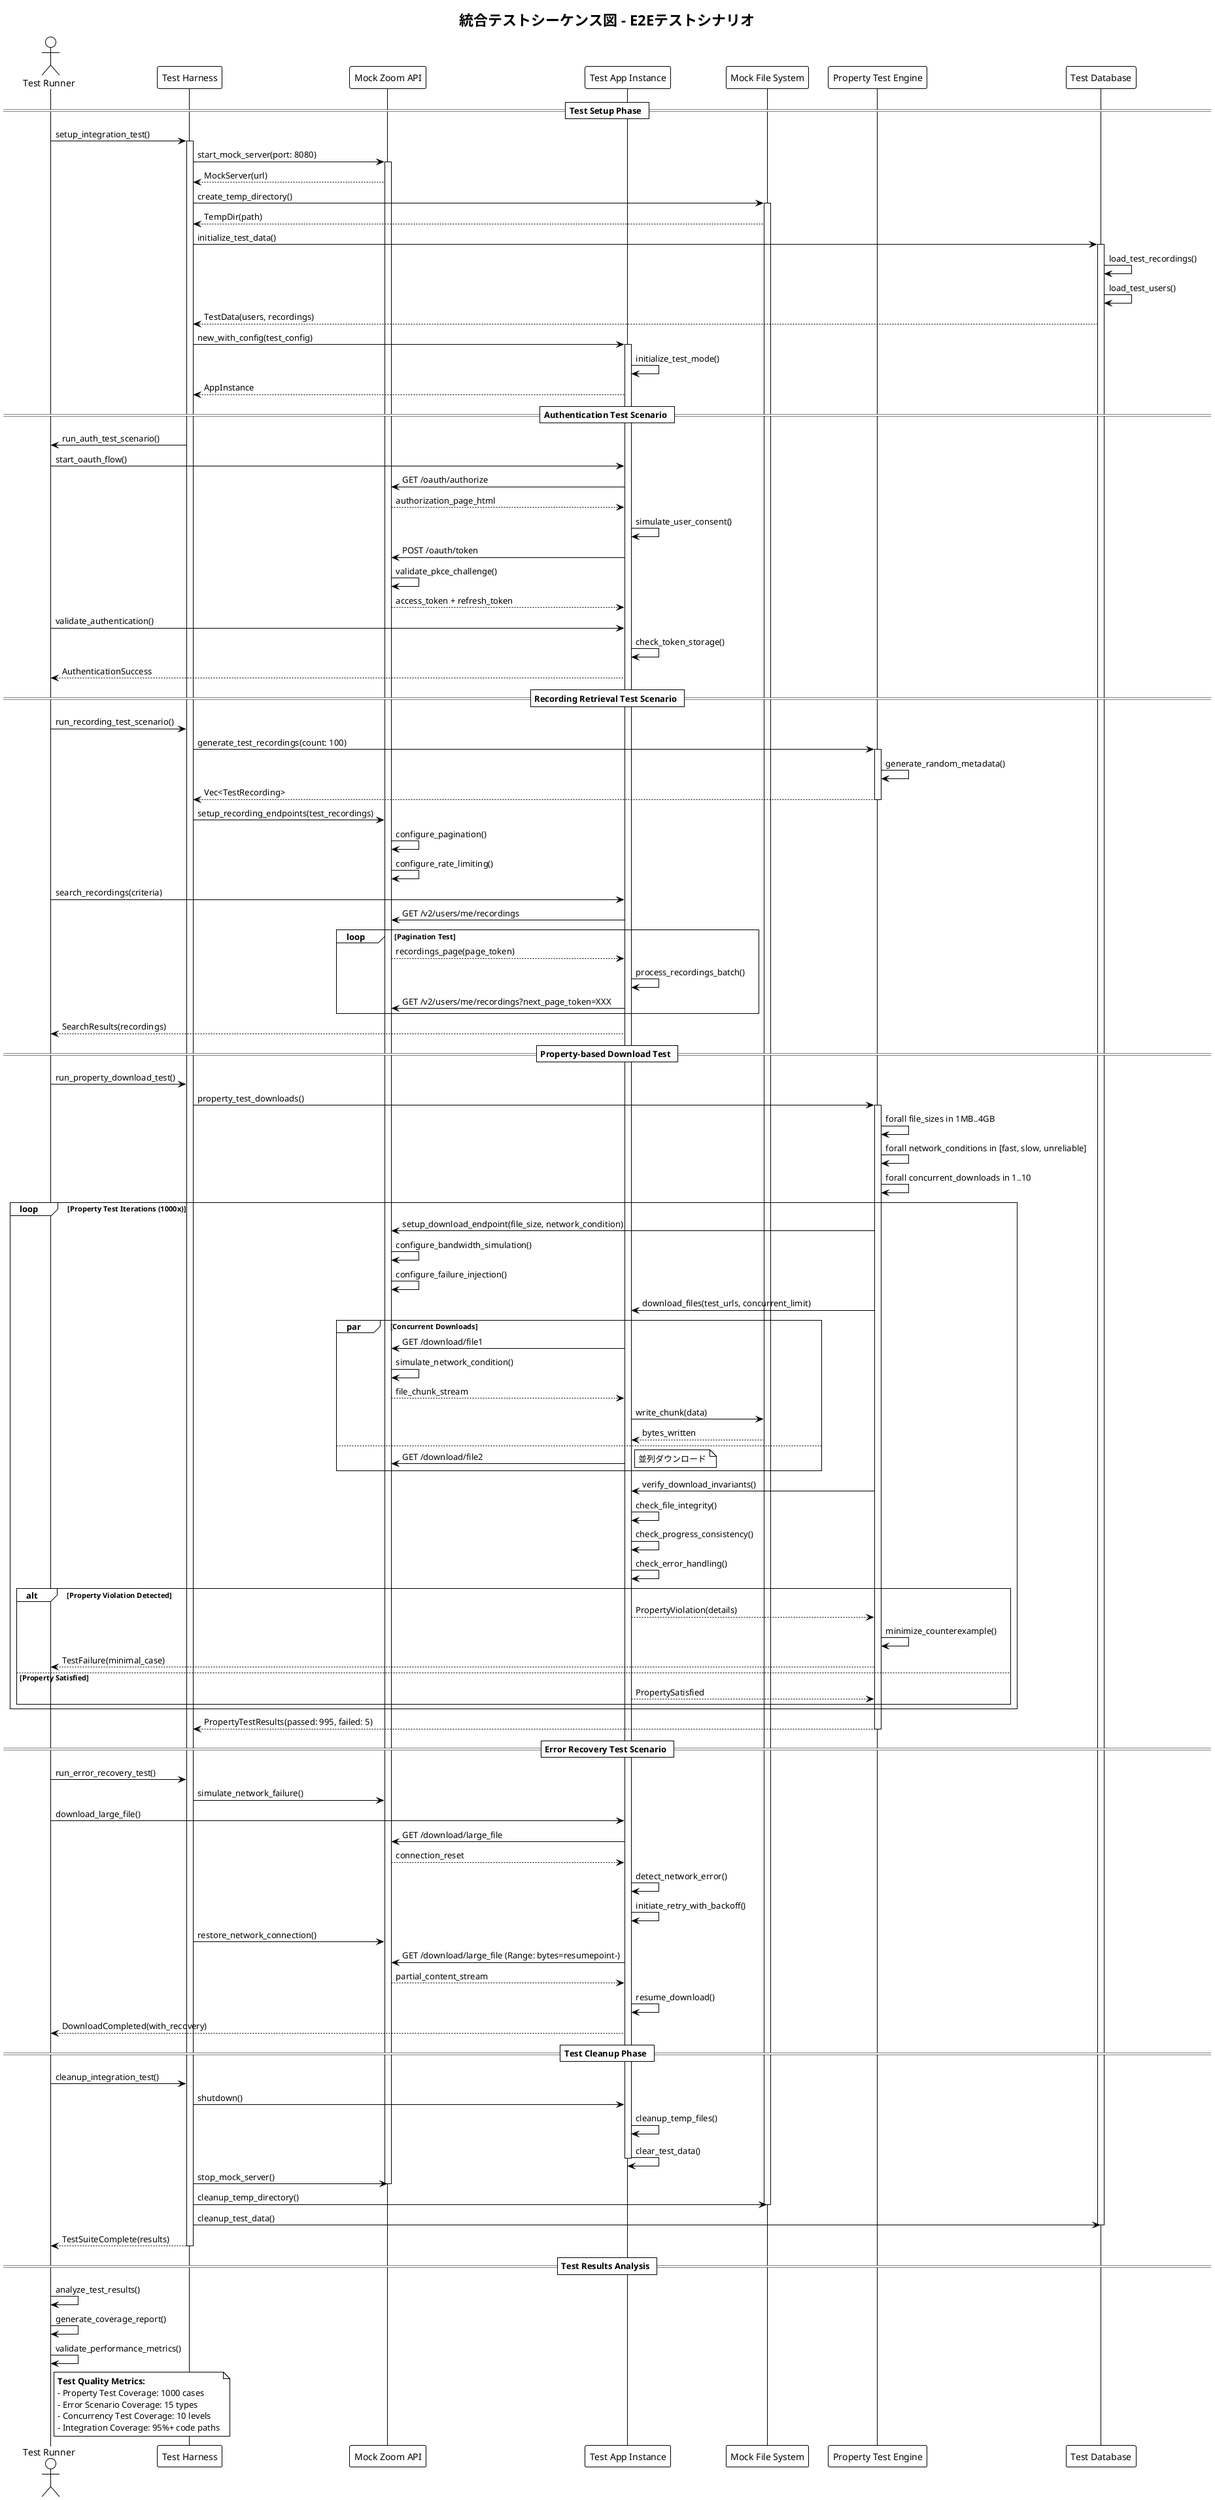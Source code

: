 @startuml IntegrationTestSequence
!theme plain
title 統合テストシーケンス図 - E2Eテストシナリオ

actor "Test Runner" as runner
participant "Test Harness" as harness
participant "Mock Zoom API" as mockapi
participant "Test App Instance" as app
participant "Mock File System" as mockfs
participant "Property Test Engine" as proptest
participant "Test Database" as testdb

== Test Setup Phase ==

runner -> harness : setup_integration_test()
activate harness

harness -> mockapi : start_mock_server(port: 8080)
activate mockapi
mockapi --> harness : MockServer(url)

harness -> mockfs : create_temp_directory()
activate mockfs
mockfs --> harness : TempDir(path)

harness -> testdb : initialize_test_data()
activate testdb
testdb -> testdb : load_test_recordings()
testdb -> testdb : load_test_users()
testdb --> harness : TestData(users, recordings)

harness -> app : new_with_config(test_config)
activate app
app -> app : initialize_test_mode()
app --> harness : AppInstance

== Authentication Test Scenario ==

harness -> runner : run_auth_test_scenario()

runner -> app : start_oauth_flow()
app -> mockapi : GET /oauth/authorize
mockapi --> app : authorization_page_html
app -> app : simulate_user_consent()
app -> mockapi : POST /oauth/token
mockapi -> mockapi : validate_pkce_challenge()
mockapi --> app : access_token + refresh_token

runner -> app : validate_authentication()
app -> app : check_token_storage()
app --> runner : AuthenticationSuccess

== Recording Retrieval Test Scenario ==

runner -> harness : run_recording_test_scenario()

harness -> proptest : generate_test_recordings(count: 100)
activate proptest
proptest -> proptest : generate_random_metadata()
proptest --> harness : Vec<TestRecording>
deactivate proptest

harness -> mockapi : setup_recording_endpoints(test_recordings)
mockapi -> mockapi : configure_pagination()
mockapi -> mockapi : configure_rate_limiting()

runner -> app : search_recordings(criteria)
app -> mockapi : GET /v2/users/me/recordings

loop Pagination Test
    mockapi --> app : recordings_page(page_token)
    app -> app : process_recordings_batch()
    app -> mockapi : GET /v2/users/me/recordings?next_page_token=XXX
end

app --> runner : SearchResults(recordings)

== Property-based Download Test ==

runner -> harness : run_property_download_test()

harness -> proptest : property_test_downloads()
activate proptest

proptest -> proptest : forall file_sizes in 1MB..4GB
proptest -> proptest : forall network_conditions in [fast, slow, unreliable]
proptest -> proptest : forall concurrent_downloads in 1..10

loop Property Test Iterations (1000x)
    proptest -> mockapi : setup_download_endpoint(file_size, network_condition)
    mockapi -> mockapi : configure_bandwidth_simulation()
    mockapi -> mockapi : configure_failure_injection()
    
    proptest -> app : download_files(test_urls, concurrent_limit)
    
    par Concurrent Downloads
        app -> mockapi : GET /download/file1
        mockapi -> mockapi : simulate_network_condition()
        mockapi --> app : file_chunk_stream
        
        app -> mockfs : write_chunk(data)
        mockfs --> app : bytes_written
    else
        app -> mockapi : GET /download/file2
        note right : 並列ダウンロード
    end
    
    proptest -> app : verify_download_invariants()
    app -> app : check_file_integrity()
    app -> app : check_progress_consistency()
    app -> app : check_error_handling()
    
    alt Property Violation Detected
        app --> proptest : PropertyViolation(details)
        proptest -> proptest : minimize_counterexample()
        proptest --> runner : TestFailure(minimal_case)
    else Property Satisfied
        app --> proptest : PropertySatisfied
    end
end

proptest --> harness : PropertyTestResults(passed: 995, failed: 5)
deactivate proptest

== Error Recovery Test Scenario ==

runner -> harness : run_error_recovery_test()

' ネットワーク断続テスト
harness -> mockapi : simulate_network_failure()
runner -> app : download_large_file()
app -> mockapi : GET /download/large_file
mockapi --> app : connection_reset

app -> app : detect_network_error()
app -> app : initiate_retry_with_backoff()

harness -> mockapi : restore_network_connection()
app -> mockapi : GET /download/large_file (Range: bytes=resumepoint-)
mockapi --> app : partial_content_stream

app -> app : resume_download()
app --> runner : DownloadCompleted(with_recovery)

== Test Cleanup Phase ==

runner -> harness : cleanup_integration_test()

harness -> app : shutdown()
app -> app : cleanup_temp_files()
app -> app : clear_test_data()
deactivate app

harness -> mockapi : stop_mock_server()
deactivate mockapi

harness -> mockfs : cleanup_temp_directory()
deactivate mockfs

harness -> testdb : cleanup_test_data()
deactivate testdb

harness --> runner : TestSuiteComplete(results)
deactivate harness

== Test Results Analysis ==

runner -> runner : analyze_test_results()
runner -> runner : generate_coverage_report()
runner -> runner : validate_performance_metrics()

note right of runner
  **Test Quality Metrics:**
  - Property Test Coverage: 1000 cases
  - Error Scenario Coverage: 15 types
  - Concurrency Test Coverage: 10 levels
  - Integration Coverage: 95%+ code paths
end note

@enduml